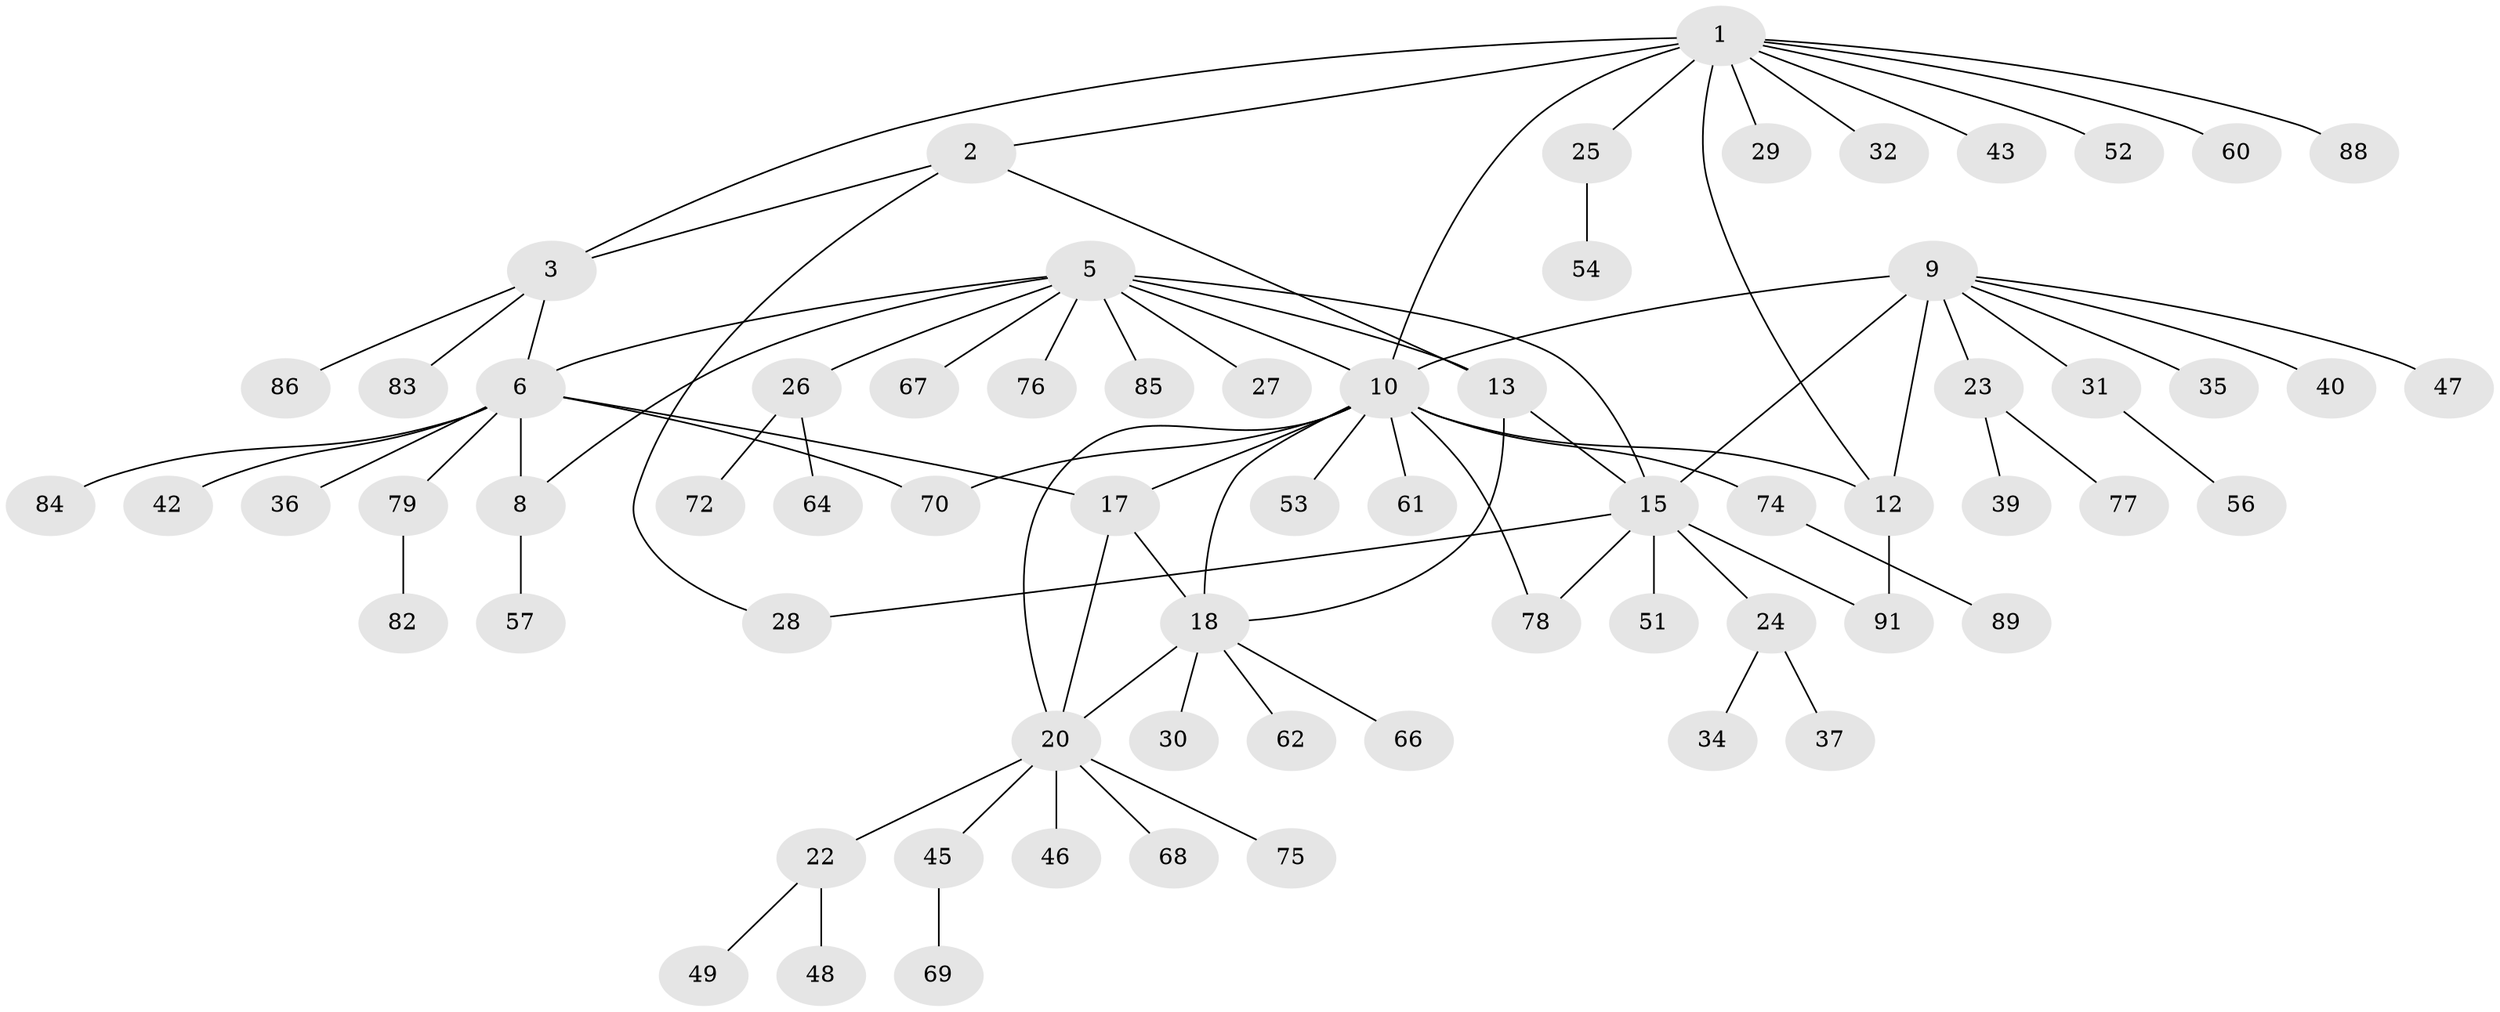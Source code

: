 // Generated by graph-tools (version 1.1) at 2025/24/03/03/25 07:24:17]
// undirected, 68 vertices, 84 edges
graph export_dot {
graph [start="1"]
  node [color=gray90,style=filled];
  1 [super="+58"];
  2 [super="+4"];
  3 [super="+21"];
  5 [super="+14"];
  6 [super="+7"];
  8 [super="+73"];
  9 [super="+11"];
  10 [super="+19"];
  12 [super="+44"];
  13 [super="+16"];
  15 [super="+81"];
  17 [super="+41"];
  18 [super="+59"];
  20 [super="+33"];
  22;
  23 [super="+38"];
  24 [super="+50"];
  25 [super="+65"];
  26 [super="+80"];
  27;
  28;
  29 [super="+55"];
  30 [super="+90"];
  31 [super="+71"];
  32;
  34;
  35;
  36;
  37;
  39;
  40;
  42;
  43;
  45;
  46;
  47;
  48;
  49;
  51 [super="+87"];
  52;
  53 [super="+63"];
  54;
  56;
  57;
  60;
  61;
  62;
  64;
  66;
  67;
  68;
  69;
  70;
  72;
  74;
  75;
  76;
  77;
  78;
  79;
  82;
  83;
  84;
  85;
  86;
  88;
  89;
  91;
  1 -- 2 [weight=2];
  1 -- 3;
  1 -- 12;
  1 -- 25;
  1 -- 29;
  1 -- 32;
  1 -- 43;
  1 -- 52;
  1 -- 60;
  1 -- 88;
  1 -- 10;
  2 -- 3 [weight=2];
  2 -- 28;
  2 -- 13;
  3 -- 6;
  3 -- 83;
  3 -- 86;
  5 -- 6 [weight=2];
  5 -- 8;
  5 -- 10;
  5 -- 26;
  5 -- 27;
  5 -- 76;
  5 -- 85;
  5 -- 67;
  5 -- 13 [weight=2];
  5 -- 15;
  6 -- 8 [weight=2];
  6 -- 70;
  6 -- 79;
  6 -- 17;
  6 -- 36;
  6 -- 84;
  6 -- 42;
  8 -- 57;
  9 -- 10 [weight=2];
  9 -- 12 [weight=2];
  9 -- 15;
  9 -- 35;
  9 -- 40;
  9 -- 47;
  9 -- 23;
  9 -- 31;
  10 -- 12;
  10 -- 53;
  10 -- 74;
  10 -- 78;
  10 -- 18;
  10 -- 17;
  10 -- 20;
  10 -- 70;
  10 -- 61;
  12 -- 91;
  13 -- 15 [weight=2];
  13 -- 18;
  15 -- 24;
  15 -- 28;
  15 -- 51;
  15 -- 78;
  15 -- 91;
  17 -- 18;
  17 -- 20;
  18 -- 20;
  18 -- 30;
  18 -- 66;
  18 -- 62;
  20 -- 22;
  20 -- 45;
  20 -- 46;
  20 -- 75;
  20 -- 68;
  22 -- 48;
  22 -- 49;
  23 -- 39;
  23 -- 77;
  24 -- 34;
  24 -- 37;
  25 -- 54;
  26 -- 64;
  26 -- 72;
  31 -- 56;
  45 -- 69;
  74 -- 89;
  79 -- 82;
}
